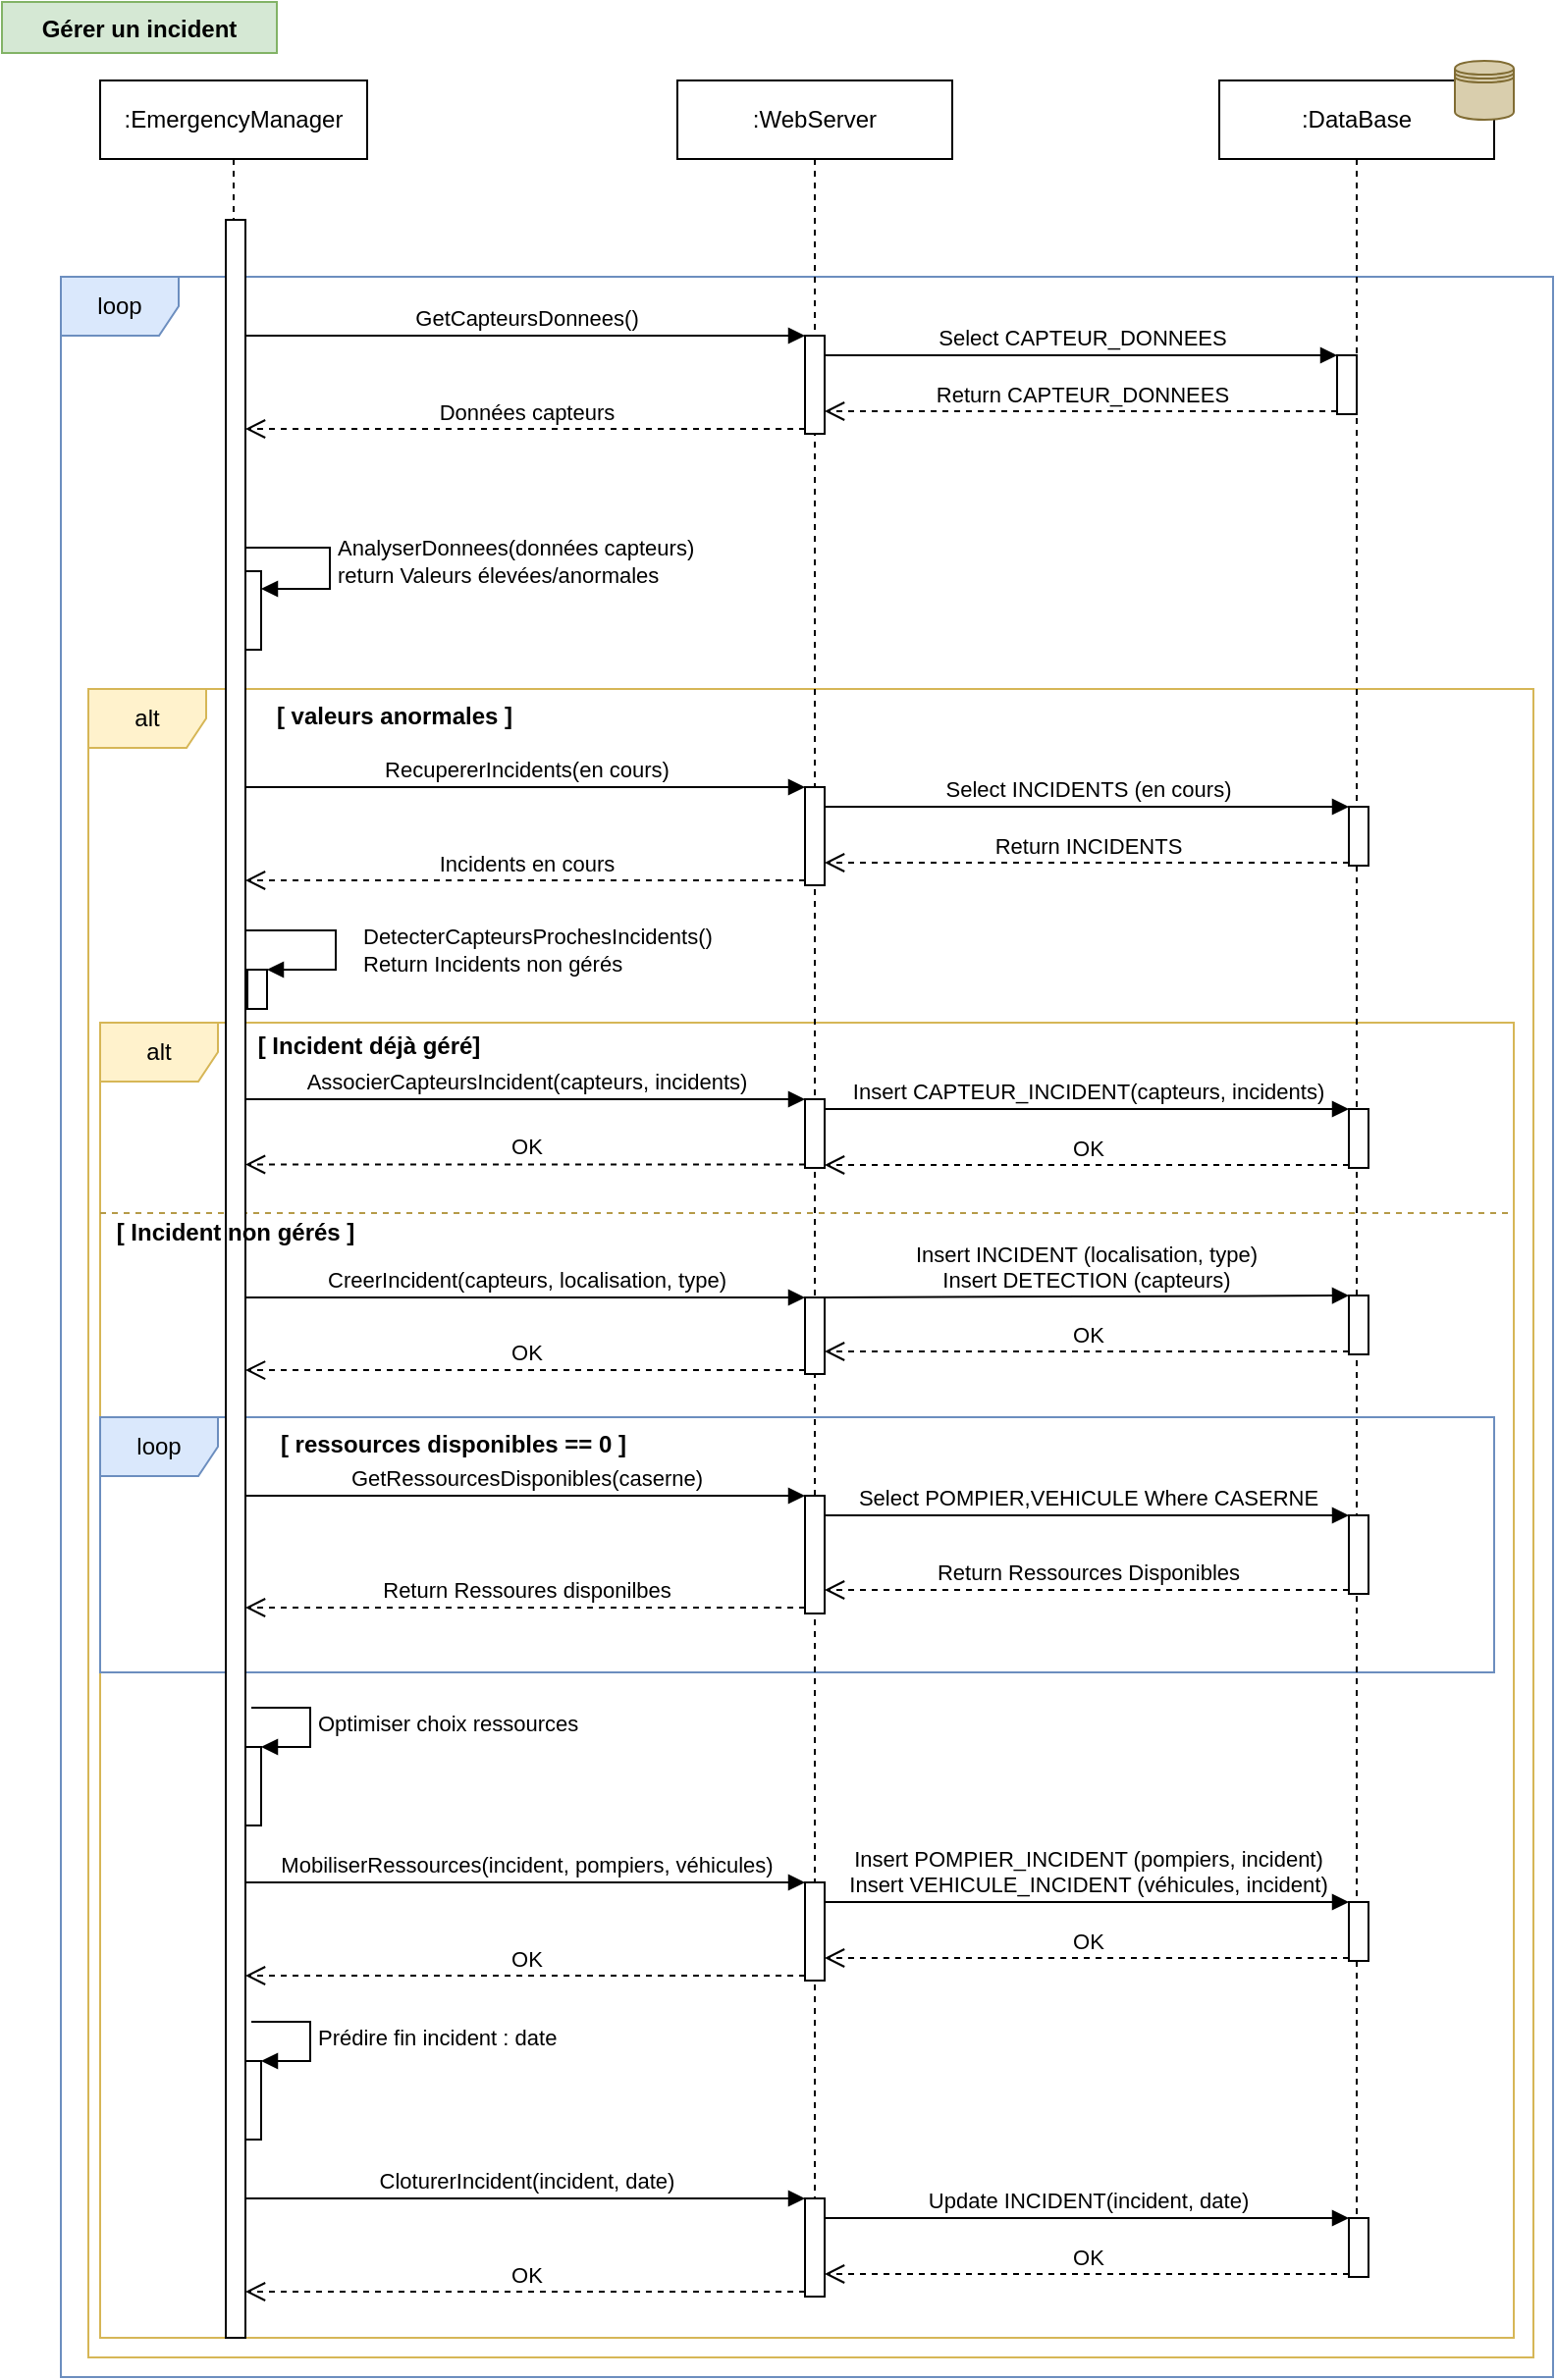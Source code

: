 <mxfile version="15.9.4" type="device"><diagram id="WO1y7NYF1jpxjAWp7IQo" name="Page-1"><mxGraphModel dx="1102" dy="600" grid="1" gridSize="10" guides="1" tooltips="1" connect="1" arrows="1" fold="1" page="1" pageScale="1" pageWidth="827" pageHeight="1169" math="0" shadow="0"><root><mxCell id="0"/><mxCell id="1" parent="0"/><mxCell id="cIaAr2CaBFqf2zcLKDMp-18" value="alt" style="shape=umlFrame;whiteSpace=wrap;html=1;fillColor=#fff2cc;strokeColor=#d6b656;" vertex="1" parent="1"><mxGeometry x="50" y="520" width="720" height="670" as="geometry"/></mxCell><mxCell id="0NI3Jx9Md3eOXbw_aIuL-7" value="loop" style="shape=umlFrame;whiteSpace=wrap;html=1;fillColor=#dae8fc;strokeColor=#6c8ebf;" parent="1" vertex="1"><mxGeometry x="30" y="140" width="760" height="1070" as="geometry"/></mxCell><mxCell id="0NI3Jx9Md3eOXbw_aIuL-18" value="alt" style="shape=umlFrame;whiteSpace=wrap;html=1;fillColor=#fff2cc;strokeColor=#d6b656;" parent="1" vertex="1"><mxGeometry x="44" y="350" width="736" height="850" as="geometry"/></mxCell><mxCell id="0NI3Jx9Md3eOXbw_aIuL-32" value="loop" style="shape=umlFrame;whiteSpace=wrap;html=1;strokeColor=#6c8ebf;fillColor=#dae8fc;" parent="1" vertex="1"><mxGeometry x="50" y="721" width="710" height="130" as="geometry"/></mxCell><mxCell id="0NI3Jx9Md3eOXbw_aIuL-2" value=":EmergencyManager" style="shape=umlLifeline;perimeter=lifelinePerimeter;whiteSpace=wrap;html=1;container=1;collapsible=0;recursiveResize=0;outlineConnect=0;" parent="1" vertex="1"><mxGeometry x="50" y="40" width="136" height="1140" as="geometry"/></mxCell><mxCell id="0NI3Jx9Md3eOXbw_aIuL-16" value="" style="html=1;points=[];perimeter=orthogonalPerimeter;" parent="0NI3Jx9Md3eOXbw_aIuL-2" vertex="1"><mxGeometry x="72" y="250" width="10" height="40" as="geometry"/></mxCell><mxCell id="0NI3Jx9Md3eOXbw_aIuL-42" value="" style="html=1;points=[];perimeter=orthogonalPerimeter;" parent="0NI3Jx9Md3eOXbw_aIuL-2" vertex="1"><mxGeometry x="72" y="849" width="10" height="40" as="geometry"/></mxCell><mxCell id="0NI3Jx9Md3eOXbw_aIuL-43" value="Optimiser choix ressources " style="edgeStyle=orthogonalEdgeStyle;html=1;align=left;spacingLeft=2;endArrow=block;rounded=0;entryX=1;entryY=0;" parent="0NI3Jx9Md3eOXbw_aIuL-2" target="0NI3Jx9Md3eOXbw_aIuL-42" edge="1"><mxGeometry relative="1" as="geometry"><mxPoint x="77" y="829" as="sourcePoint"/><Array as="points"><mxPoint x="107" y="829"/></Array></mxGeometry></mxCell><mxCell id="0NI3Jx9Md3eOXbw_aIuL-52" value="" style="html=1;points=[];perimeter=orthogonalPerimeter;" parent="0NI3Jx9Md3eOXbw_aIuL-2" vertex="1"><mxGeometry x="72" y="1009" width="10" height="40" as="geometry"/></mxCell><mxCell id="0NI3Jx9Md3eOXbw_aIuL-53" value="Prédire fin incident : date" style="edgeStyle=orthogonalEdgeStyle;html=1;align=left;spacingLeft=2;endArrow=block;rounded=0;entryX=1;entryY=0;" parent="0NI3Jx9Md3eOXbw_aIuL-2" target="0NI3Jx9Md3eOXbw_aIuL-52" edge="1"><mxGeometry relative="1" as="geometry"><mxPoint x="77" y="989" as="sourcePoint"/><Array as="points"><mxPoint x="107" y="989"/></Array></mxGeometry></mxCell><mxCell id="cIaAr2CaBFqf2zcLKDMp-10" value="" style="html=1;points=[];perimeter=orthogonalPerimeter;" vertex="1" parent="0NI3Jx9Md3eOXbw_aIuL-2"><mxGeometry x="75" y="453" width="10" height="20" as="geometry"/></mxCell><mxCell id="cIaAr2CaBFqf2zcLKDMp-20" value="" style="line;strokeWidth=1;fillColor=none;align=left;verticalAlign=middle;spacingTop=-1;spacingLeft=3;spacingRight=3;rotatable=0;labelPosition=right;points=[];portConstraint=eastwest;dashed=1;strokeColor=#B59A48;" vertex="1" parent="0NI3Jx9Md3eOXbw_aIuL-2"><mxGeometry y="573" width="720" height="8" as="geometry"/></mxCell><mxCell id="0NI3Jx9Md3eOXbw_aIuL-9" value="" style="html=1;points=[];perimeter=orthogonalPerimeter;" parent="1" vertex="1"><mxGeometry x="114" y="111" width="10" height="1079" as="geometry"/></mxCell><mxCell id="0NI3Jx9Md3eOXbw_aIuL-3" value=":WebServer" style="shape=umlLifeline;perimeter=lifelinePerimeter;whiteSpace=wrap;html=1;container=1;collapsible=0;recursiveResize=0;outlineConnect=0;" parent="1" vertex="1"><mxGeometry x="344" y="40" width="140" height="1130" as="geometry"/></mxCell><mxCell id="0NI3Jx9Md3eOXbw_aIuL-10" value="" style="html=1;points=[];perimeter=orthogonalPerimeter;" parent="0NI3Jx9Md3eOXbw_aIuL-3" vertex="1"><mxGeometry x="65" y="130" width="10" height="50" as="geometry"/></mxCell><mxCell id="0NI3Jx9Md3eOXbw_aIuL-20" value="" style="html=1;points=[];perimeter=orthogonalPerimeter;" parent="0NI3Jx9Md3eOXbw_aIuL-3" vertex="1"><mxGeometry x="65" y="620" width="10" height="39" as="geometry"/></mxCell><mxCell id="0NI3Jx9Md3eOXbw_aIuL-26" value="" style="html=1;points=[];perimeter=orthogonalPerimeter;" parent="0NI3Jx9Md3eOXbw_aIuL-3" vertex="1"><mxGeometry x="65" y="721" width="10" height="60" as="geometry"/></mxCell><mxCell id="0NI3Jx9Md3eOXbw_aIuL-35" value="" style="html=1;points=[];perimeter=orthogonalPerimeter;" parent="0NI3Jx9Md3eOXbw_aIuL-3" vertex="1"><mxGeometry x="65" y="918" width="10" height="50" as="geometry"/></mxCell><mxCell id="0NI3Jx9Md3eOXbw_aIuL-49" value="" style="html=1;points=[];perimeter=orthogonalPerimeter;" parent="0NI3Jx9Md3eOXbw_aIuL-3" vertex="1"><mxGeometry x="65" y="1079" width="10" height="50" as="geometry"/></mxCell><mxCell id="cIaAr2CaBFqf2zcLKDMp-1" value="" style="html=1;points=[];perimeter=orthogonalPerimeter;" vertex="1" parent="0NI3Jx9Md3eOXbw_aIuL-3"><mxGeometry x="65" y="360" width="10" height="50" as="geometry"/></mxCell><mxCell id="cIaAr2CaBFqf2zcLKDMp-12" value="" style="html=1;points=[];perimeter=orthogonalPerimeter;" vertex="1" parent="0NI3Jx9Md3eOXbw_aIuL-3"><mxGeometry x="65" y="519" width="10" height="35" as="geometry"/></mxCell><mxCell id="0NI3Jx9Md3eOXbw_aIuL-4" value=":DataBase" style="shape=umlLifeline;perimeter=lifelinePerimeter;whiteSpace=wrap;html=1;container=1;collapsible=0;recursiveResize=0;outlineConnect=0;" parent="1" vertex="1"><mxGeometry x="620" y="40" width="140" height="1120" as="geometry"/></mxCell><mxCell id="0NI3Jx9Md3eOXbw_aIuL-13" value="" style="html=1;points=[];perimeter=orthogonalPerimeter;" parent="0NI3Jx9Md3eOXbw_aIuL-4" vertex="1"><mxGeometry x="60" y="140" width="10" height="30" as="geometry"/></mxCell><mxCell id="0NI3Jx9Md3eOXbw_aIuL-23" value="" style="html=1;points=[];perimeter=orthogonalPerimeter;" parent="0NI3Jx9Md3eOXbw_aIuL-4" vertex="1"><mxGeometry x="66" y="619" width="10" height="30" as="geometry"/></mxCell><mxCell id="0NI3Jx9Md3eOXbw_aIuL-29" value="" style="html=1;points=[];perimeter=orthogonalPerimeter;" parent="0NI3Jx9Md3eOXbw_aIuL-4" vertex="1"><mxGeometry x="66" y="731" width="10" height="40" as="geometry"/></mxCell><mxCell id="0NI3Jx9Md3eOXbw_aIuL-39" value="" style="html=1;points=[];perimeter=orthogonalPerimeter;" parent="0NI3Jx9Md3eOXbw_aIuL-4" vertex="1"><mxGeometry x="66" y="928" width="10" height="30" as="geometry"/></mxCell><mxCell id="0NI3Jx9Md3eOXbw_aIuL-55" value="" style="html=1;points=[];perimeter=orthogonalPerimeter;" parent="0NI3Jx9Md3eOXbw_aIuL-4" vertex="1"><mxGeometry x="66" y="1089" width="10" height="30" as="geometry"/></mxCell><mxCell id="cIaAr2CaBFqf2zcLKDMp-4" value="" style="html=1;points=[];perimeter=orthogonalPerimeter;" vertex="1" parent="0NI3Jx9Md3eOXbw_aIuL-4"><mxGeometry x="66" y="370" width="10" height="30" as="geometry"/></mxCell><mxCell id="cIaAr2CaBFqf2zcLKDMp-15" value="" style="html=1;points=[];perimeter=orthogonalPerimeter;" vertex="1" parent="0NI3Jx9Md3eOXbw_aIuL-4"><mxGeometry x="66" y="524" width="10" height="30" as="geometry"/></mxCell><mxCell id="0NI3Jx9Md3eOXbw_aIuL-5" value="" style="shape=datastore;whiteSpace=wrap;html=1;fillColor=#D9CEAD;strokeColor=#806C33;" parent="1" vertex="1"><mxGeometry x="740" y="30" width="30" height="30" as="geometry"/></mxCell><mxCell id="0NI3Jx9Md3eOXbw_aIuL-11" value="GetCapteursDonnees()" style="html=1;verticalAlign=bottom;endArrow=block;entryX=0;entryY=0;rounded=0;" parent="1" source="0NI3Jx9Md3eOXbw_aIuL-9" target="0NI3Jx9Md3eOXbw_aIuL-10" edge="1"><mxGeometry relative="1" as="geometry"><mxPoint x="338.5" y="160" as="sourcePoint"/></mxGeometry></mxCell><mxCell id="0NI3Jx9Md3eOXbw_aIuL-12" value="Données capteurs" style="html=1;verticalAlign=bottom;endArrow=open;dashed=1;endSize=8;exitX=0;exitY=0.95;rounded=0;" parent="1" source="0NI3Jx9Md3eOXbw_aIuL-10" target="0NI3Jx9Md3eOXbw_aIuL-9" edge="1"><mxGeometry relative="1" as="geometry"><mxPoint x="530" y="100" as="targetPoint"/></mxGeometry></mxCell><mxCell id="0NI3Jx9Md3eOXbw_aIuL-14" value="Select CAPTEUR_DONNEES" style="html=1;verticalAlign=bottom;endArrow=block;entryX=0;entryY=0;rounded=0;" parent="1" source="0NI3Jx9Md3eOXbw_aIuL-10" target="0NI3Jx9Md3eOXbw_aIuL-13" edge="1"><mxGeometry relative="1" as="geometry"><mxPoint x="610" y="180" as="sourcePoint"/></mxGeometry></mxCell><mxCell id="0NI3Jx9Md3eOXbw_aIuL-15" value="Return CAPTEUR_DONNEES" style="html=1;verticalAlign=bottom;endArrow=open;dashed=1;endSize=8;exitX=0;exitY=0.95;rounded=0;" parent="1" source="0NI3Jx9Md3eOXbw_aIuL-13" target="0NI3Jx9Md3eOXbw_aIuL-10" edge="1"><mxGeometry relative="1" as="geometry"><mxPoint x="610" y="256" as="targetPoint"/></mxGeometry></mxCell><mxCell id="0NI3Jx9Md3eOXbw_aIuL-17" value="&lt;div&gt;AnalyserDonnees(données capteurs) &lt;br&gt;&lt;/div&gt;&lt;div&gt;return Valeurs élevées/anormales&lt;br&gt;&lt;/div&gt;" style="edgeStyle=orthogonalEdgeStyle;html=1;align=left;spacingLeft=2;endArrow=block;rounded=0;" parent="1" edge="1" target="0NI3Jx9Md3eOXbw_aIuL-16" source="0NI3Jx9Md3eOXbw_aIuL-9"><mxGeometry relative="1" as="geometry"><mxPoint x="136" y="268.202" as="sourcePoint"/><Array as="points"><mxPoint x="167" y="278"/><mxPoint x="167" y="299"/></Array><mxPoint x="142" y="299" as="targetPoint"/></mxGeometry></mxCell><mxCell id="0NI3Jx9Md3eOXbw_aIuL-19" value="[ valeurs anormales ]" style="text;align=center;fontStyle=1;verticalAlign=middle;spacingLeft=3;spacingRight=3;rotatable=0;points=[[0,0.5],[1,0.5]];portConstraint=eastwest;" parent="1" vertex="1"><mxGeometry x="160" y="350" width="80" height="26" as="geometry"/></mxCell><mxCell id="0NI3Jx9Md3eOXbw_aIuL-21" value="CreerIncident(capteurs, localisation, type)" style="html=1;verticalAlign=bottom;endArrow=block;entryX=0;entryY=0;rounded=0;" parent="1" source="0NI3Jx9Md3eOXbw_aIuL-9" target="0NI3Jx9Md3eOXbw_aIuL-20" edge="1"><mxGeometry relative="1" as="geometry"><mxPoint x="135" y="649" as="sourcePoint"/></mxGeometry></mxCell><mxCell id="0NI3Jx9Md3eOXbw_aIuL-22" value="OK" style="html=1;verticalAlign=bottom;endArrow=open;dashed=1;endSize=8;exitX=0;exitY=0.95;rounded=0;" parent="1" source="0NI3Jx9Md3eOXbw_aIuL-20" target="0NI3Jx9Md3eOXbw_aIuL-9" edge="1"><mxGeometry relative="1" as="geometry"><mxPoint x="135" y="696.5" as="targetPoint"/></mxGeometry></mxCell><mxCell id="0NI3Jx9Md3eOXbw_aIuL-24" value="&lt;div&gt;Insert INCIDENT (localisation, type)&lt;/div&gt;&lt;div&gt;Insert DETECTION (capteurs)&lt;/div&gt;" style="html=1;verticalAlign=bottom;endArrow=block;entryX=0;entryY=0;rounded=0;" parent="1" source="0NI3Jx9Md3eOXbw_aIuL-20" target="0NI3Jx9Md3eOXbw_aIuL-23" edge="1"><mxGeometry relative="1" as="geometry"><mxPoint x="616" y="659" as="sourcePoint"/></mxGeometry></mxCell><mxCell id="0NI3Jx9Md3eOXbw_aIuL-25" value="OK" style="html=1;verticalAlign=bottom;endArrow=open;dashed=1;endSize=8;exitX=0;exitY=0.95;rounded=0;" parent="1" source="0NI3Jx9Md3eOXbw_aIuL-23" target="0NI3Jx9Md3eOXbw_aIuL-20" edge="1"><mxGeometry relative="1" as="geometry"><mxPoint x="616" y="735" as="targetPoint"/></mxGeometry></mxCell><mxCell id="0NI3Jx9Md3eOXbw_aIuL-27" value="GetRessourcesDisponibles(caserne)" style="html=1;verticalAlign=bottom;endArrow=block;entryX=0;entryY=0;rounded=0;" parent="1" target="0NI3Jx9Md3eOXbw_aIuL-26" edge="1" source="0NI3Jx9Md3eOXbw_aIuL-9"><mxGeometry relative="1" as="geometry"><mxPoint x="135" y="761" as="sourcePoint"/></mxGeometry></mxCell><mxCell id="0NI3Jx9Md3eOXbw_aIuL-28" value="Return Ressoures disponilbes" style="html=1;verticalAlign=bottom;endArrow=open;dashed=1;endSize=8;exitX=0;exitY=0.95;rounded=0;" parent="1" source="0NI3Jx9Md3eOXbw_aIuL-26" edge="1" target="0NI3Jx9Md3eOXbw_aIuL-9"><mxGeometry relative="1" as="geometry"><mxPoint x="135" y="818" as="targetPoint"/></mxGeometry></mxCell><mxCell id="0NI3Jx9Md3eOXbw_aIuL-30" value="Select POMPIER,VEHICULE Where CASERNE" style="html=1;verticalAlign=bottom;endArrow=block;entryX=0;entryY=0;rounded=0;" parent="1" source="0NI3Jx9Md3eOXbw_aIuL-26" target="0NI3Jx9Md3eOXbw_aIuL-29" edge="1"><mxGeometry relative="1" as="geometry"><mxPoint x="616" y="771" as="sourcePoint"/></mxGeometry></mxCell><mxCell id="0NI3Jx9Md3eOXbw_aIuL-31" value="Return Ressources Disponibles" style="html=1;verticalAlign=bottom;endArrow=open;dashed=1;endSize=8;exitX=0;exitY=0.95;rounded=0;" parent="1" source="0NI3Jx9Md3eOXbw_aIuL-29" target="0NI3Jx9Md3eOXbw_aIuL-26" edge="1"><mxGeometry relative="1" as="geometry"><mxPoint x="616" y="847" as="targetPoint"/></mxGeometry></mxCell><mxCell id="0NI3Jx9Md3eOXbw_aIuL-33" value="[ ressources disponibles == 0 ]" style="text;align=center;fontStyle=1;verticalAlign=middle;spacingLeft=3;spacingRight=3;rotatable=0;points=[[0,0.5],[1,0.5]];portConstraint=eastwest;" parent="1" vertex="1"><mxGeometry x="190" y="721" width="80" height="26" as="geometry"/></mxCell><mxCell id="0NI3Jx9Md3eOXbw_aIuL-34" value="Gérer un incident" style="text;align=center;fontStyle=1;verticalAlign=middle;spacingLeft=3;spacingRight=3;strokeColor=#82b366;rotatable=0;points=[[0,0.5],[1,0.5]];portConstraint=eastwest;fillColor=#d5e8d4;" parent="1" vertex="1"><mxGeometry width="140" height="26" as="geometry"/></mxCell><mxCell id="0NI3Jx9Md3eOXbw_aIuL-36" value="MobiliserRessources(incident, pompiers, véhicules)" style="html=1;verticalAlign=bottom;endArrow=block;entryX=0;entryY=0;rounded=0;" parent="1" target="0NI3Jx9Md3eOXbw_aIuL-35" edge="1" source="0NI3Jx9Md3eOXbw_aIuL-9"><mxGeometry relative="1" as="geometry"><mxPoint x="135" y="958" as="sourcePoint"/></mxGeometry></mxCell><mxCell id="0NI3Jx9Md3eOXbw_aIuL-37" value="OK" style="html=1;verticalAlign=bottom;endArrow=open;dashed=1;endSize=8;exitX=0;exitY=0.95;rounded=0;" parent="1" source="0NI3Jx9Md3eOXbw_aIuL-35" edge="1" target="0NI3Jx9Md3eOXbw_aIuL-9"><mxGeometry relative="1" as="geometry"><mxPoint x="135" y="1005.5" as="targetPoint"/></mxGeometry></mxCell><mxCell id="0NI3Jx9Md3eOXbw_aIuL-40" value="&lt;div&gt;Insert POMPIER_INCIDENT (pompiers, incident)&lt;/div&gt;&lt;div&gt;Insert VEHICULE_INCIDENT (véhicules, incident)&lt;br&gt;&lt;/div&gt;&lt;div&gt;&lt;/div&gt;" style="html=1;verticalAlign=bottom;endArrow=block;entryX=0;entryY=0;rounded=0;" parent="1" source="0NI3Jx9Md3eOXbw_aIuL-35" target="0NI3Jx9Md3eOXbw_aIuL-39" edge="1"><mxGeometry relative="1" as="geometry"><mxPoint x="616" y="968" as="sourcePoint"/></mxGeometry></mxCell><mxCell id="0NI3Jx9Md3eOXbw_aIuL-41" value="OK" style="html=1;verticalAlign=bottom;endArrow=open;dashed=1;endSize=8;exitX=0;exitY=0.95;rounded=0;" parent="1" source="0NI3Jx9Md3eOXbw_aIuL-39" target="0NI3Jx9Md3eOXbw_aIuL-35" edge="1"><mxGeometry relative="1" as="geometry"><mxPoint x="616" y="1044" as="targetPoint"/></mxGeometry></mxCell><mxCell id="0NI3Jx9Md3eOXbw_aIuL-50" value="CloturerIncident(incident, date)" style="html=1;verticalAlign=bottom;endArrow=block;entryX=0;entryY=0;rounded=0;" parent="1" source="0NI3Jx9Md3eOXbw_aIuL-9" target="0NI3Jx9Md3eOXbw_aIuL-49" edge="1"><mxGeometry relative="1" as="geometry"><mxPoint x="135" y="1119" as="sourcePoint"/></mxGeometry></mxCell><mxCell id="0NI3Jx9Md3eOXbw_aIuL-51" value="OK" style="html=1;verticalAlign=bottom;endArrow=open;dashed=1;endSize=8;exitX=0;exitY=0.95;rounded=0;" parent="1" source="0NI3Jx9Md3eOXbw_aIuL-49" target="0NI3Jx9Md3eOXbw_aIuL-9" edge="1"><mxGeometry relative="1" as="geometry"><mxPoint x="135" y="1166.5" as="targetPoint"/></mxGeometry></mxCell><mxCell id="0NI3Jx9Md3eOXbw_aIuL-56" value="Update INCIDENT(incident, date)" style="html=1;verticalAlign=bottom;endArrow=block;entryX=0;entryY=0;rounded=0;" parent="1" source="0NI3Jx9Md3eOXbw_aIuL-49" target="0NI3Jx9Md3eOXbw_aIuL-55" edge="1"><mxGeometry relative="1" as="geometry"><mxPoint x="616" y="1129" as="sourcePoint"/></mxGeometry></mxCell><mxCell id="0NI3Jx9Md3eOXbw_aIuL-57" value="OK" style="html=1;verticalAlign=bottom;endArrow=open;dashed=1;endSize=8;exitX=0;exitY=0.95;rounded=0;" parent="1" source="0NI3Jx9Md3eOXbw_aIuL-55" target="0NI3Jx9Md3eOXbw_aIuL-49" edge="1"><mxGeometry relative="1" as="geometry"><mxPoint x="616" y="1205" as="targetPoint"/></mxGeometry></mxCell><mxCell id="cIaAr2CaBFqf2zcLKDMp-2" value="RecupererIncidents(en cours)" style="html=1;verticalAlign=bottom;endArrow=block;entryX=0;entryY=0;rounded=0;" edge="1" target="cIaAr2CaBFqf2zcLKDMp-1" parent="1" source="0NI3Jx9Md3eOXbw_aIuL-9"><mxGeometry relative="1" as="geometry"><mxPoint x="339" y="400" as="sourcePoint"/></mxGeometry></mxCell><mxCell id="cIaAr2CaBFqf2zcLKDMp-3" value="Incidents en cours" style="html=1;verticalAlign=bottom;endArrow=open;dashed=1;endSize=8;exitX=0;exitY=0.95;rounded=0;" edge="1" source="cIaAr2CaBFqf2zcLKDMp-1" parent="1" target="0NI3Jx9Md3eOXbw_aIuL-9"><mxGeometry relative="1" as="geometry"><mxPoint x="339" y="476" as="targetPoint"/></mxGeometry></mxCell><mxCell id="cIaAr2CaBFqf2zcLKDMp-5" value="Select INCIDENTS (en cours)" style="html=1;verticalAlign=bottom;endArrow=block;entryX=0;entryY=0;rounded=0;" edge="1" target="cIaAr2CaBFqf2zcLKDMp-4" parent="1" source="cIaAr2CaBFqf2zcLKDMp-1"><mxGeometry relative="1" as="geometry"><mxPoint x="616" y="410" as="sourcePoint"/></mxGeometry></mxCell><mxCell id="cIaAr2CaBFqf2zcLKDMp-6" value="Return INCIDENTS" style="html=1;verticalAlign=bottom;endArrow=open;dashed=1;endSize=8;exitX=0;exitY=0.95;rounded=0;" edge="1" source="cIaAr2CaBFqf2zcLKDMp-4" parent="1" target="cIaAr2CaBFqf2zcLKDMp-1"><mxGeometry relative="1" as="geometry"><mxPoint x="616" y="486" as="targetPoint"/></mxGeometry></mxCell><mxCell id="cIaAr2CaBFqf2zcLKDMp-11" value="&lt;div&gt;DetecterCapteursProchesIncidents()&lt;/div&gt;&lt;div&gt;Return Incidents non gérés&lt;br&gt;&lt;/div&gt;" style="edgeStyle=orthogonalEdgeStyle;html=1;align=left;spacingLeft=2;endArrow=block;rounded=0;entryX=1;entryY=0;" edge="1" target="cIaAr2CaBFqf2zcLKDMp-10" parent="1"><mxGeometry x="0.098" y="10" relative="1" as="geometry"><mxPoint x="124" y="473" as="sourcePoint"/><Array as="points"><mxPoint x="170" y="473"/><mxPoint x="170" y="493"/></Array><mxPoint as="offset"/></mxGeometry></mxCell><mxCell id="cIaAr2CaBFqf2zcLKDMp-14" value="OK" style="html=1;verticalAlign=bottom;endArrow=open;dashed=1;endSize=8;exitX=0;exitY=0.95;rounded=0;" edge="1" source="cIaAr2CaBFqf2zcLKDMp-12" parent="1"><mxGeometry relative="1" as="geometry"><mxPoint x="124" y="592.25" as="targetPoint"/></mxGeometry></mxCell><mxCell id="cIaAr2CaBFqf2zcLKDMp-13" value="AssocierCapteursIncident(capteurs, incidents)" style="html=1;verticalAlign=bottom;endArrow=block;entryX=0;entryY=0;rounded=0;" edge="1" target="cIaAr2CaBFqf2zcLKDMp-12" parent="1"><mxGeometry relative="1" as="geometry"><mxPoint x="124" y="559" as="sourcePoint"/></mxGeometry></mxCell><mxCell id="cIaAr2CaBFqf2zcLKDMp-16" value="Insert CAPTEUR_INCIDENT(capteurs, incidents)" style="html=1;verticalAlign=bottom;endArrow=block;entryX=0;entryY=0;rounded=0;" edge="1" target="cIaAr2CaBFqf2zcLKDMp-15" parent="1" source="cIaAr2CaBFqf2zcLKDMp-12"><mxGeometry relative="1" as="geometry"><mxPoint x="616" y="564" as="sourcePoint"/></mxGeometry></mxCell><mxCell id="cIaAr2CaBFqf2zcLKDMp-17" value="OK" style="html=1;verticalAlign=bottom;endArrow=open;dashed=1;endSize=8;exitX=0;exitY=0.95;rounded=0;" edge="1" source="cIaAr2CaBFqf2zcLKDMp-15" parent="1" target="cIaAr2CaBFqf2zcLKDMp-12"><mxGeometry relative="1" as="geometry"><mxPoint x="616" y="640" as="targetPoint"/></mxGeometry></mxCell><mxCell id="cIaAr2CaBFqf2zcLKDMp-19" value="[ Incident déjà géré]" style="text;align=center;fontStyle=1;verticalAlign=middle;spacingLeft=3;spacingRight=3;rotatable=0;points=[[0,0.5],[1,0.5]];portConstraint=eastwest;" vertex="1" parent="1"><mxGeometry x="147" y="518" width="80" height="26" as="geometry"/></mxCell><mxCell id="cIaAr2CaBFqf2zcLKDMp-21" value="[ Incident non gérés ]" style="text;align=center;fontStyle=1;verticalAlign=middle;spacingLeft=3;spacingRight=3;rotatable=0;points=[[0,0.5],[1,0.5]];portConstraint=eastwest;" vertex="1" parent="1"><mxGeometry x="79" y="613" width="80" height="26" as="geometry"/></mxCell></root></mxGraphModel></diagram></mxfile>